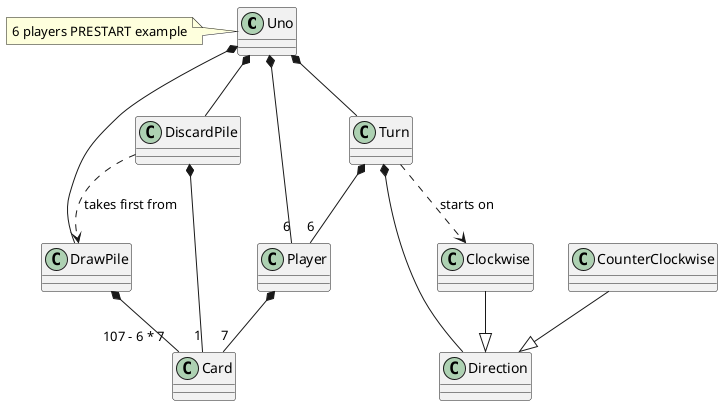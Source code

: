 ﻿@startuml

Uno *-- DrawPile
Uno *-- DiscardPile
Uno *-- "6" Player
Uno *-- Turn

note left of Uno : 6 players PRESTART example

Turn *-- "6" Player
Turn *-- Direction

Turn ..> Clockwise : "starts on"

Clockwise --|> Direction
CounterClockwise --|> Direction


Player *-- "7" Card

DrawPile *-- "107 - 6 * 7" Card
DiscardPile *-- "1" Card

DiscardPile ..> DrawPile : takes first from
 
@enduml